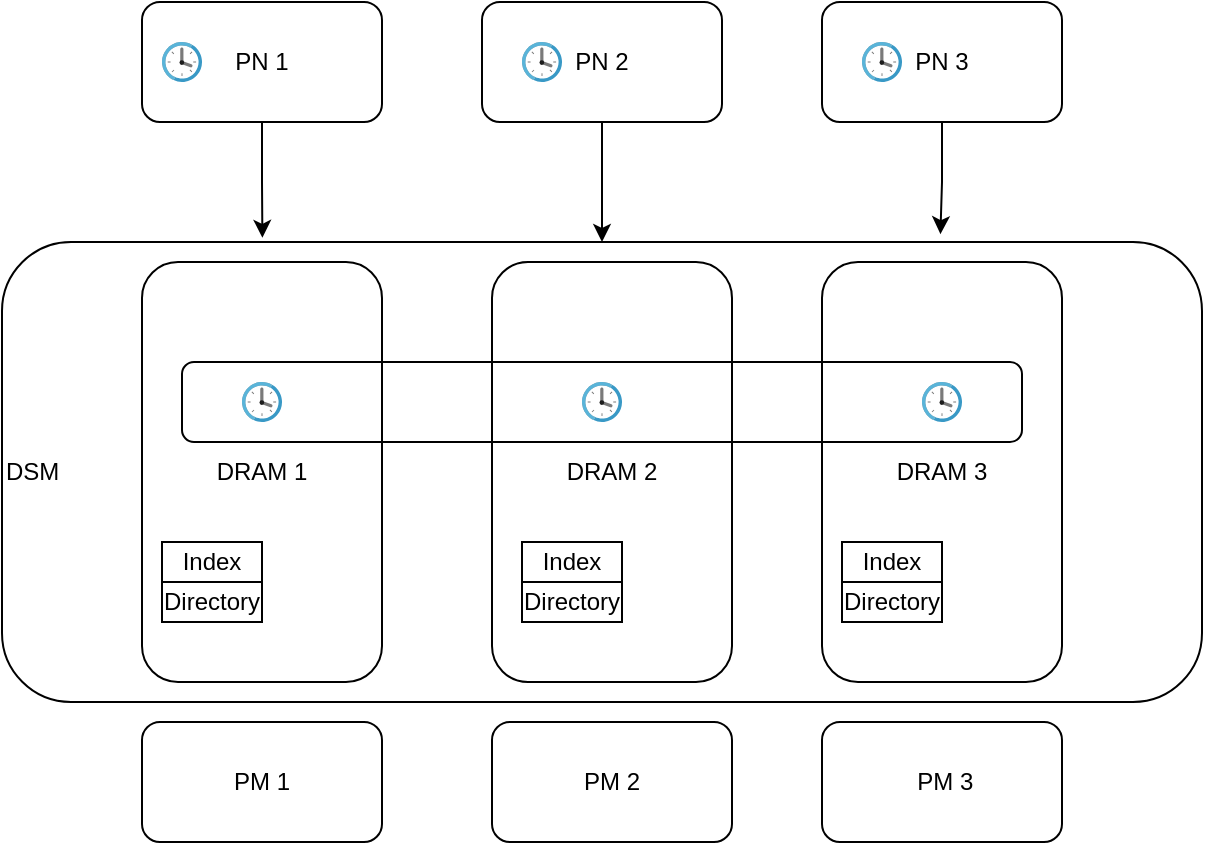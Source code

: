 <mxfile version="20.8.4" type="github"><diagram id="8mgSXJBgp0PbS6IVEbPV" name="Page-1"><mxGraphModel dx="1196" dy="777" grid="1" gridSize="10" guides="1" tooltips="1" connect="1" arrows="1" fold="1" page="1" pageScale="1" pageWidth="850" pageHeight="1100" math="0" shadow="0"><root><mxCell id="0"/><mxCell id="1" parent="0"/><mxCell id="98COButV9hHBvEJPPYRd-7" value="DSM" style="rounded=1;whiteSpace=wrap;html=1;fillColor=none;align=left;" vertex="1" parent="1"><mxGeometry x="60" y="240" width="600" height="230" as="geometry"/></mxCell><mxCell id="98COButV9hHBvEJPPYRd-1" value="DRAM 1" style="rounded=1;whiteSpace=wrap;html=1;" vertex="1" parent="1"><mxGeometry x="130" y="250" width="120" height="210" as="geometry"/></mxCell><mxCell id="98COButV9hHBvEJPPYRd-2" value="DRAM 2" style="rounded=1;whiteSpace=wrap;html=1;" vertex="1" parent="1"><mxGeometry x="305" y="250" width="120" height="210" as="geometry"/></mxCell><mxCell id="98COButV9hHBvEJPPYRd-3" value="DRAM 3" style="rounded=1;whiteSpace=wrap;html=1;" vertex="1" parent="1"><mxGeometry x="470" y="250" width="120" height="210" as="geometry"/></mxCell><mxCell id="98COButV9hHBvEJPPYRd-4" value="PM 1" style="rounded=1;whiteSpace=wrap;html=1;" vertex="1" parent="1"><mxGeometry x="130" y="480" width="120" height="60" as="geometry"/></mxCell><mxCell id="98COButV9hHBvEJPPYRd-5" value="PM 2" style="rounded=1;whiteSpace=wrap;html=1;" vertex="1" parent="1"><mxGeometry x="305" y="480" width="120" height="60" as="geometry"/></mxCell><mxCell id="98COButV9hHBvEJPPYRd-6" value="&amp;nbsp;PM 3" style="rounded=1;whiteSpace=wrap;html=1;" vertex="1" parent="1"><mxGeometry x="470" y="480" width="120" height="60" as="geometry"/></mxCell><mxCell id="98COButV9hHBvEJPPYRd-13" style="edgeStyle=orthogonalEdgeStyle;rounded=0;orthogonalLoop=1;jettySize=auto;html=1;exitX=0.5;exitY=1;exitDx=0;exitDy=0;entryX=0.217;entryY=-0.009;entryDx=0;entryDy=0;entryPerimeter=0;" edge="1" parent="1" source="98COButV9hHBvEJPPYRd-8" target="98COButV9hHBvEJPPYRd-7"><mxGeometry relative="1" as="geometry"/></mxCell><mxCell id="98COButV9hHBvEJPPYRd-8" value="PN 1" style="rounded=1;whiteSpace=wrap;html=1;" vertex="1" parent="1"><mxGeometry x="130" y="120" width="120" height="60" as="geometry"/></mxCell><mxCell id="98COButV9hHBvEJPPYRd-14" style="edgeStyle=orthogonalEdgeStyle;rounded=0;orthogonalLoop=1;jettySize=auto;html=1;exitX=0.5;exitY=1;exitDx=0;exitDy=0;entryX=0.5;entryY=0;entryDx=0;entryDy=0;" edge="1" parent="1" source="98COButV9hHBvEJPPYRd-9" target="98COButV9hHBvEJPPYRd-7"><mxGeometry relative="1" as="geometry"/></mxCell><mxCell id="98COButV9hHBvEJPPYRd-9" value="PN 2" style="rounded=1;whiteSpace=wrap;html=1;" vertex="1" parent="1"><mxGeometry x="300" y="120" width="120" height="60" as="geometry"/></mxCell><mxCell id="98COButV9hHBvEJPPYRd-17" style="edgeStyle=orthogonalEdgeStyle;rounded=0;orthogonalLoop=1;jettySize=auto;html=1;exitX=0.5;exitY=1;exitDx=0;exitDy=0;entryX=0.782;entryY=-0.017;entryDx=0;entryDy=0;entryPerimeter=0;" edge="1" parent="1" source="98COButV9hHBvEJPPYRd-10" target="98COButV9hHBvEJPPYRd-7"><mxGeometry relative="1" as="geometry"/></mxCell><mxCell id="98COButV9hHBvEJPPYRd-10" value="PN 3" style="rounded=1;whiteSpace=wrap;html=1;" vertex="1" parent="1"><mxGeometry x="470" y="120" width="120" height="60" as="geometry"/></mxCell><mxCell id="98COButV9hHBvEJPPYRd-18" value="" style="sketch=0;aspect=fixed;html=1;points=[];align=center;image;fontSize=12;image=img/lib/mscae/Clock.svg;fillColor=none;" vertex="1" parent="1"><mxGeometry x="180" y="310" width="20" height="20" as="geometry"/></mxCell><mxCell id="98COButV9hHBvEJPPYRd-19" value="" style="sketch=0;aspect=fixed;html=1;points=[];align=center;image;fontSize=12;image=img/lib/mscae/Clock.svg;fillColor=none;" vertex="1" parent="1"><mxGeometry x="350" y="310" width="20" height="20" as="geometry"/></mxCell><mxCell id="98COButV9hHBvEJPPYRd-20" value="" style="sketch=0;aspect=fixed;html=1;points=[];align=center;image;fontSize=12;image=img/lib/mscae/Clock.svg;fillColor=none;" vertex="1" parent="1"><mxGeometry x="520" y="310" width="20" height="20" as="geometry"/></mxCell><mxCell id="98COButV9hHBvEJPPYRd-21" value="" style="sketch=0;aspect=fixed;html=1;points=[];align=center;image;fontSize=12;image=img/lib/mscae/Clock.svg;fillColor=none;" vertex="1" parent="1"><mxGeometry x="140" y="140" width="20" height="20" as="geometry"/></mxCell><mxCell id="98COButV9hHBvEJPPYRd-22" value="" style="sketch=0;aspect=fixed;html=1;points=[];align=center;image;fontSize=12;image=img/lib/mscae/Clock.svg;fillColor=none;" vertex="1" parent="1"><mxGeometry x="320" y="140" width="20" height="20" as="geometry"/></mxCell><mxCell id="98COButV9hHBvEJPPYRd-23" value="" style="sketch=0;aspect=fixed;html=1;points=[];align=center;image;fontSize=12;image=img/lib/mscae/Clock.svg;fillColor=none;" vertex="1" parent="1"><mxGeometry x="490" y="140" width="20" height="20" as="geometry"/></mxCell><mxCell id="98COButV9hHBvEJPPYRd-24" value="" style="rounded=1;whiteSpace=wrap;html=1;fillColor=none;" vertex="1" parent="1"><mxGeometry x="150" y="300" width="420" height="40" as="geometry"/></mxCell><mxCell id="98COButV9hHBvEJPPYRd-26" value="Directory" style="rounded=0;whiteSpace=wrap;html=1;fillColor=none;" vertex="1" parent="1"><mxGeometry x="140" y="410" width="50" height="20" as="geometry"/></mxCell><mxCell id="98COButV9hHBvEJPPYRd-27" value="Directory" style="rounded=0;whiteSpace=wrap;html=1;fillColor=none;" vertex="1" parent="1"><mxGeometry x="320" y="410" width="50" height="20" as="geometry"/></mxCell><mxCell id="98COButV9hHBvEJPPYRd-28" value="Directory" style="rounded=0;whiteSpace=wrap;html=1;fillColor=none;" vertex="1" parent="1"><mxGeometry x="480" y="410" width="50" height="20" as="geometry"/></mxCell><mxCell id="98COButV9hHBvEJPPYRd-29" value="Index" style="rounded=0;whiteSpace=wrap;html=1;fillColor=none;" vertex="1" parent="1"><mxGeometry x="140" y="390" width="50" height="20" as="geometry"/></mxCell><mxCell id="98COButV9hHBvEJPPYRd-31" value="Index" style="rounded=0;whiteSpace=wrap;html=1;fillColor=none;" vertex="1" parent="1"><mxGeometry x="320" y="390" width="50" height="20" as="geometry"/></mxCell><mxCell id="98COButV9hHBvEJPPYRd-32" value="Index" style="rounded=0;whiteSpace=wrap;html=1;fillColor=none;" vertex="1" parent="1"><mxGeometry x="480" y="390" width="50" height="20" as="geometry"/></mxCell></root></mxGraphModel></diagram></mxfile>